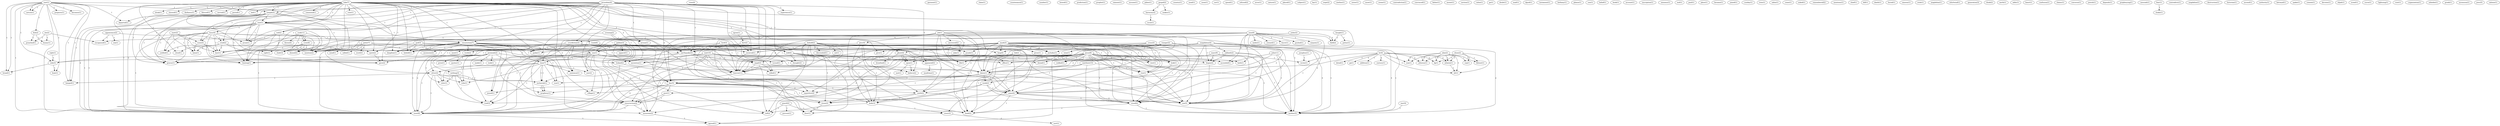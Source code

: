 digraph G {
  cast [ label="cast(1)" ];
  fish [ label="fish(2)" ];
  prepares [ label="prepares(1)" ];
  temple [ label="temple(3)" ];
  becomes [ label="becomes(1)" ];
  side [ label="side(3)" ];
  boat [ label="boat(1)" ];
  departed [ label="departed(1)" ];
  silver [ label="silver(2)" ];
  bread [ label="bread(1)" ];
  hanged [ label="hanged(1)" ];
  netson [ label="netson(1)" ];
  went [ label="went(8)" ];
  crew [ label="crew(4)" ];
  luke [ label="luke(7)" ];
  commend [ label="commend(1)" ];
  rose [ label="rose(1)" ];
  rent [ label="rent(1)" ];
  drink [ label="drink(1)" ];
  ghost [ label="ghost(4)" ];
  resurection [ label="resurection(7)" ];
  showed [ label="showed(1)" ];
  cried [ label="cried(2)" ];
  darkness [ label="darkness(1)" ];
  give [ label="give(1)" ];
  spirit [ label="spirit(2)" ];
  blessed [ label="blessed(1)" ];
  cloud [ label="cloud(1)" ];
  carried [ label="carried(1)" ];
  period [ label="period(1)" ];
  day [ label="day(5)" ];
  veil [ label="veil(2)" ];
  voice [ label="voice(3)" ];
  rent [ label="rent(1)" ];
  led [ label="led(1)" ];
  sight [ label="sight(1)" ];
  jioned [ label="jioned(1)" ];
  earthquake [ label="earthquake(3)" ];
  king [ label="king(4)" ];
  gave [ label="gave(2)" ];
  kingdom [ label="kingdom(1)" ];
  beheld [ label="beheld(1)" ];
  village [ label="village(1)" ];
  spoke [ label="spoke(1)" ];
  recieved [ label="recieved(1)" ];
  heaven [ label="heaven(11)" ];
  includes [ label="includes(1)" ];
  mother [ label="mother(5)" ];
  mention [ label="mention(2)" ];
  garment [ label="garment(1)" ];
  cock [ label="cock(11)" ];
  thrice [ label="thrice(4)" ];
  crow [ label="crow(1)" ];
  crow [ label="crow(6)" ];
  shalt [ label="shalt(3)" ];
  denied [ label="denied(2)" ];
  hast [ label="hast(1)" ];
  claim [ label="claim(1)" ];
  countenance [ label="countenance(1)" ];
  number [ label="number(1)" ];
  bowed [ label="bowed(1)" ];
  josephus [ label="josephus(1)" ];
  wrote [ label="wrote(1)" ];
  agree [ label="agree(1)" ];
  fact [ label="fact(2)" ];
  prediction [ label="prediction(1)" ];
  prophet [ label="prophet(1)" ];
  raiment [ label="raiment(1)" ];
  assume [ label="assume(1)" ];
  pilate [ label="pilate(1)" ];
  gospel [ label="gospel(2)" ];
  harmony [ label="harmony(2)" ];
  makes [ label="makes(1)" ];
  country [ label="country(1)" ];
  hour [ label="hour(4)" ];
  arose [ label="arose(1)" ];
  graves [ label="graves(1)" ];
  beating [ label="beating(1)" ];
  appearance [ label="appearance(2)" ];
  tomb [ label="tomb(6)" ];
  recognised [ label="recognised(1)" ];
  sea [ label="sea(1)" ];
  meal [ label="meal(1)" ];
  issue [ label="issue(1)" ];
  noon [ label="noon(1)" ];
  cor [ label="cor(1)" ];
  spend [ label="spend(1)" ];
  refused [ label="refused(2)" ];
  vinegar [ label="vinegar(2)" ];
  wine [ label="wine(1)" ];
  stood [ label="stood(4)" ];
  head [ label="head(2)" ];
  error [ label="error(1)" ];
  evening [ label="evening(2)" ];
  arrose [ label="arrose(1)" ];
  opon [ label="opon(1)" ];
  believe [ label="believe(2)" ];
  breathed [ label="breathed(1)" ];
  opon [ label="opon(1)" ];
  honey [ label="honey(1)" ];
  preached [ label="preached(1)" ];
  yielded [ label="yielded(1)" ];
  lama [ label="lama(1)" ];
  sentence [ label="sentence(1)" ];
  nature [ label="nature(1)" ];
  placed [ label="placed(1)" ];
  subject [ label="subject(1)" ];
  lay [ label="lay(1)" ];
  dawn [ label="dawn(1)" ];
  week [ label="week(2)" ];
  sun [ label="sun(1)" ];
  sepulchre [ label="sepulchre(4)" ];
  came [ label="came(4)" ];
  see [ label="see(5)" ];
  wept [ label="wept(2)" ];
  behold [ label="behold(2)" ];
  sat [ label="sat(1)" ];
  one [ label="one(1)" ];
  seeth [ label="seeth(2)" ];
  descended [ label="descended(1)" ];
  stone [ label="stone(2)" ];
  body [ label="body(3)" ];
  door [ label="door(1)" ];
  angel [ label="angel(3)" ];
  rolled [ label="rolled(1)" ];
  rawlins [ label="rawlins(1)" ];
  sister [ label="sister(1)" ];
  snow [ label="snow(1)" ];
  jeruselem [ label="jeruselem(1)" ];
  experience [ label="experience(1)" ];
  crucifiction [ label="crucifiction(3)" ];
  told [ label="told(4)" ];
  thought [ label="thought(2)" ];
  appeared [ label="appeared(3)" ];
  swear [ label="swear(1)" ];
  contradiction [ label="contradiction(1)" ];
  cross [ label="cross(3)" ];
  joh [ label="joh(2)" ];
  pass [ label="pass(4)" ];
  answered [ label="answered(2)" ];
  sake [ label="sake(1)" ];
  life [ label="life(1)" ];
  convinced [ label="convinced(1)" ];
  right [ label="right(1)" ];
  father [ label="father(1)" ];
  anoint [ label="anoint(1)" ];
  assension [ label="assension(2)" ];
  truth [ label="truth(2)" ];
  resurrection [ label="resurrection(2)" ];
  mountain [ label="mountain(2)" ];
  ascention [ label="ascention(1)" ];
  dawn [ label="dawn(1)" ];
  section [ label="section(1)" ];
  value [ label="value(1)" ];
  go [ label="go(1)" ];
  doubt [ label="doubt(1)" ];
  mail [ label="mail(1)" ];
  alan [ label="alan(2)" ];
  atheism [ label="atheism(1)" ];
  com [ label="com(1)" ];
  org [ label="org(1)" ];
  fidonet [ label="fidonet(1)" ];
  dg [ label="dg(1)" ];
  atlanta [ label="atlanta(1)" ];
  alt [ label="alt(1)" ];
  dgsid [ label="dgsid(1)" ];
  testament [ label="testament(1)" ];
  meet [ label="meet(1)" ];
  tell [ label="tell(2)" ];
  bethany [ label="bethany(1)" ];
  matt [ label="matt(2)" ];
  please [ label="please(1)" ];
  jeremiah [ label="jeremiah(2)" ];
  took [ label="took(1)" ];
  nothing [ label="nothing(3)" ];
  price [ label="price(1)" ];
  time [ label="time(7)" ];
  quotes [ label="quotes(1)" ];
  made [ label="made(1)" ];
  color [ label="color(1)" ];
  robe [ label="robe(1)" ];
  trial [ label="trial(3)" ];
  prophesy [ label="prophesy(1)" ];
  ate [ label="ate(2)" ];
  son [ label="son(1)" ];
  belief [ label="belief(1)" ];
  book [ label="book(1)" ];
  account [ label="account(1)" ];
  post [ label="post(1)" ];
  olsen [ label="olsen(2)" ];
  inscription [ label="inscription(1)" ];
  emmaus [ label="emmaus(1)" ];
  end [ label="end(1)" ];
  paul [ label="paul(1)" ];
  place [ label="place(1)" ];
  became [ label="became(1)" ];
  joined [ label="joined(1)" ];
  sunday [ label="sunday(1)" ];
  treis [ label="treis(1)" ];
  man [ label="man(6)" ];
  midst [ label="midst(1)" ];
  reward [ label="reward(1)" ];
  burst [ label="burst(1)" ];
  gushed [ label="gushed(1)" ];
  iniquity [ label="iniquity(1)" ];
  field [ label="field(2)" ];
  hath [ label="hath(1)" ];
  ascended [ label="ascended(1)" ];
  guard [ label="guard(2)" ];
  prevent [ label="prevent(1)" ];
  story [ label="story(3)" ];
  sabin [ label="sabin(1)" ];
  come [ label="come(1)" ];
  asked [ label="asked(1)" ];
  remembered [ label="remembered(2)" ];
  mentions [ label="mentions(1)" ];
  post [ label="post(1)" ];
  chief [ label="chief(1)" ];
  bill [ label="bill(1)" ];
  death [ label="death(1)" ];
  burial [ label="burial(1)" ];
  br [ label="br(4)" ];
  detail [ label="detail(1)" ];
  ga [ label="ga(1)" ];
  addition [ label="addition(1)" ];
  century [ label="century(1)" ];
  galilee [ label="galilee(3)" ];
  apparel [ label="apparel(1)" ];
  looked [ label="looked(2)" ];
  office [ label="office(1)" ];
  saw [ label="saw(2)" ];
  bought [ label="bought(1)" ];
  potter [ label="potter(1)" ];
  emeras [ label="emeras(1)" ];
  stole [ label="stole(1)" ];
  magdeline [ label="magdeline(1)" ];
  whirlwind [ label="whirlwind(1)" ];
  purple [ label="purple(1)" ];
  magdalene [ label="magdalene(4)" ];
  sabbath [ label="sabbath(2)" ];
  began [ label="began(2)" ];
  rest [ label="rest(1)" ];
  peter [ label="peter(7)" ];
  word [ label="word(3)" ];
  turned [ label="turned(1)" ];
  mind [ label="mind(1)" ];
  called [ label="called(1)" ];
  denial [ label="denial(1)" ];
  zechariah [ label="zechariah(1)" ];
  zechariah [ label="zechariah(1)" ];
  generation [ label="generation(3)" ];
  think [ label="think(2)" ];
  luk [ label="luk(2)" ];
  earth [ label="earth(1)" ];
  adds [ label="adds(1)" ];
  heart [ label="heart(1)" ];
  confusion [ label="confusion(1)" ];
  claims [ label="claims(1)" ];
  converse [ label="converse(1)" ];
  lord [ label="lord(3)" ];
  met [ label="met(1)" ];
  jewish [ label="jewish(1)" ];
  depends [ label="depends(1)" ];
  god [ label="god(3)" ];
  prophesying [ label="prophesying(1)" ];
  mark [ label="mark(9)" ];
  gives [ label="gives(1)" ];
  look [ label="look(1)" ];
  walked [ label="walked(1)" ];
  rise [ label="rise(1)" ];
  messiah [ label="messiah(1)" ];
  fear [ label="fear(1)" ];
  shake [ label="shake(1)" ];
  contradicts [ label="contradicts(1)" ];
  magdaline [ label="magdaline(1)" ];
  cast [ label="cast(1)" ];
  destruction [ label="destruction(1)" ];
  historian [ label="historian(1)" ];
  ascend [ label="ascend(1)" ];
  authority [ label="authority(1)" ];
  betrayal [ label="betrayal(1)" ];
  spake [ label="spake(1)" ];
  comein [ label="comein(1)" ];
  devotes [ label="devotes(1)" ];
  elijah [ label="elijah(1)" ];
  mealtime [ label="mealtime(1)" ];
  israel [ label="israel(1)" ];
  curse [ label="curse(1)" ];
  sort [ label="sort(1)" ];
  lightning [ label="lightning(1)" ];
  visit [ label="visit(1)" ];
  mark [ label="mark(3)" ];
  organization [ label="organization(1)" ];
  zebedee [ label="zebedee(1)" ];
  greek [ label="greek(1)" ];
  ascension [ label="ascension(1)" ];
  judas [ label="judas(2)" ];
  mat [ label="mat(10)" ];
  joh [ label="joh(1)" ];
  jeruselem [ label="jeruselem(4)" ];
  jesus [ label="jesus(28)" ];
  agreed [ label="agreed(1)" ];
  mary [ label="mary(9)" ];
  jesus [ label="jesus(8)" ];
  mar [ label="mar(4)" ];
  matthew [ label="matthew(15)" ];
  jews [ label="jews(5)" ];
  salome [ label="salome(1)" ];
  john [ label="john(11)" ];
  cast -> fish [ label="1" ];
  cast -> prepares [ label="1" ];
  cast -> temple [ label="1" ];
  cast -> becomes [ label="1" ];
  cast -> side [ label="1" ];
  cast -> boat [ label="1" ];
  cast -> departed [ label="1" ];
  cast -> silver [ label="1" ];
  cast -> bread [ label="1" ];
  cast -> hanged [ label="1" ];
  cast -> netson [ label="1" ];
  cast -> went [ label="1" ];
  luke -> commend [ label="1" ];
  luke -> rose [ label="1" ];
  luke -> rent [ label="1" ];
  luke -> drink [ label="1" ];
  luke -> ghost [ label="1" ];
  luke -> resurection [ label="1" ];
  luke -> showed [ label="1" ];
  luke -> temple [ label="1" ];
  luke -> cried [ label="1" ];
  luke -> darkness [ label="1" ];
  luke -> give [ label="1" ];
  luke -> spirit [ label="1" ];
  luke -> blessed [ label="1" ];
  luke -> cloud [ label="1" ];
  luke -> carried [ label="1" ];
  luke -> period [ label="1" ];
  luke -> day [ label="1" ];
  luke -> veil [ label="1" ];
  luke -> voice [ label="1" ];
  luke -> rent [ label="1" ];
  luke -> led [ label="1" ];
  luke -> sight [ label="1" ];
  luke -> jioned [ label="1" ];
  luke -> earthquake [ label="1" ];
  luke -> king [ label="1" ];
  luke -> gave [ label="1" ];
  luke -> kingdom [ label="1" ];
  luke -> beheld [ label="1" ];
  luke -> village [ label="1" ];
  luke -> spoke [ label="1" ];
  luke -> recieved [ label="1" ];
  luke -> heaven [ label="1" ];
  luke -> includes [ label="1" ];
  luke -> went [ label="1" ];
  luke -> mother [ label="1" ];
  luke -> mention [ label="1" ];
  cock -> thrice [ label="4" ];
  cock -> crow [ label="7" ];
  cock -> crow [ label="7" ];
  cock -> shalt [ label="3" ];
  cock -> denied [ label="1" ];
  cock -> hast [ label="1" ];
  josephus -> wrote [ label="1" ];
  agree -> fact [ label="1" ];
  gospel -> harmony [ label="1" ];
  gospel -> makes [ label="1" ];
  rent -> hour [ label="1" ];
  rent -> resurection [ label="1" ];
  rent -> arose [ label="1" ];
  rent -> graves [ label="1" ];
  rent -> beating [ label="1" ];
  rent -> went [ label="1" ];
  rent -> mention [ label="1" ];
  appearance -> tomb [ label="1" ];
  appearance -> recognised [ label="1" ];
  appearance -> sea [ label="1" ];
  harmony -> issue [ label="1" ];
  vinegar -> ghost [ label="1" ];
  vinegar -> wine [ label="1" ];
  vinegar -> stood [ label="1" ];
  vinegar -> gave [ label="1" ];
  vinegar -> head [ label="1" ];
  vinegar -> mother [ label="1" ];
  evening -> arrose [ label="1" ];
  evening -> recognised [ label="1" ];
  evening -> day [ label="1" ];
  ghost -> opon [ label="1" ];
  ghost -> believe [ label="1" ];
  ghost -> breathed [ label="1" ];
  ghost -> opon [ label="1" ];
  fish -> honey [ label="1" ];
  fish -> preached [ label="1" ];
  hour -> resurection [ label="1" ];
  hour -> cried [ label="1" ];
  hour -> yielded [ label="1" ];
  hour -> voice [ label="1" ];
  hour -> arose [ label="1" ];
  hour -> lama [ label="1" ];
  hour -> sentence [ label="2" ];
  hour -> hast [ label="1" ];
  hour -> graves [ label="1" ];
  hour -> beating [ label="1" ];
  hour -> went [ label="1" ];
  dawn -> week [ label="1" ];
  dawn -> day [ label="1" ];
  dawn -> sun [ label="1" ];
  dawn -> sepulchre [ label="1" ];
  dawn -> came [ label="1" ];
  dawn -> see [ label="1" ];
  behold -> sat [ label="1" ];
  behold -> one [ label="1" ];
  behold -> seeth [ label="1" ];
  behold -> descended [ label="1" ];
  behold -> stone [ label="1" ];
  behold -> body [ label="1" ];
  behold -> earthquake [ label="1" ];
  behold -> door [ label="1" ];
  behold -> angel [ label="1" ];
  behold -> rolled [ label="1" ];
  behold -> stood [ label="1" ];
  behold -> head [ label="1" ];
  behold -> heaven [ label="1" ];
  jeruselem -> resurection [ label="1" ];
  jeruselem -> experience [ label="1" ];
  jeruselem -> temple [ label="1" ];
  jeruselem -> spirit [ label="1" ];
  jeruselem -> arrose [ label="1" ];
  jeruselem -> day [ label="2" ];
  jeruselem -> veil [ label="1" ];
  jeruselem -> arose [ label="1" ];
  jeruselem -> rent [ label="1" ];
  jeruselem -> crucifiction [ label="1" ];
  jeruselem -> told [ label="1" ];
  jeruselem -> thought [ label="1" ];
  jeruselem -> jioned [ label="1" ];
  jeruselem -> earthquake [ label="1" ];
  jeruselem -> appeared [ label="2" ];
  jeruselem -> graves [ label="1" ];
  jeruselem -> beating [ label="1" ];
  jeruselem -> village [ label="1" ];
  jeruselem -> recieved [ label="1" ];
  jeruselem -> heaven [ label="1" ];
  jeruselem -> went [ label="2" ];
  cross -> give [ label="1" ];
  cross -> wine [ label="1" ];
  cross -> king [ label="1" ];
  cross -> stood [ label="1" ];
  cross -> mother [ label="1" ];
  joh -> week [ label="1" ];
  joh -> pass [ label="1" ];
  joh -> answered [ label="1" ];
  joh -> day [ label="1" ];
  joh -> one [ label="1" ];
  joh -> seeth [ label="2" ];
  joh -> stone [ label="1" ];
  joh -> sake [ label="1" ];
  joh -> body [ label="1" ];
  joh -> denied [ label="1" ];
  joh -> sepulchre [ label="1" ];
  joh -> came [ label="1" ];
  joh -> stood [ label="1" ];
  joh -> head [ label="1" ];
  joh -> life [ label="1" ];
  right -> side [ label="1" ];
  resurection -> cloud [ label="1" ];
  resurection -> one [ label="1" ];
  resurection -> assension [ label="1" ];
  resurection -> sight [ label="1" ];
  resurection -> sun [ label="1" ];
  resurection -> truth [ label="1" ];
  resurection -> kingdom [ label="1" ];
  resurection -> beheld [ label="1" ];
  resurection -> spoke [ label="1" ];
  resurection -> resurrection [ label="1" ];
  resurection -> recieved [ label="1" ];
  resurection -> mountain [ label="1" ];
  resurection -> went [ label="1" ];
  resurection -> ascention [ label="1" ];
  resurection -> dawn [ label="1" ];
  crow -> shalt [ label="3" ];
  crow -> denied [ label="1" ];
  crow -> hast [ label="1" ];
  week -> seeth [ label="1" ];
  week -> stone [ label="1" ];
  week -> came [ label="1" ];
  week -> see [ label="1" ];
  temple -> arose [ label="1" ];
  temple -> rent [ label="2" ];
  temple -> departed [ label="1" ];
  temple -> earthquake [ label="2" ];
  temple -> graves [ label="1" ];
  temple -> hanged [ label="1" ];
  temple -> beating [ label="1" ];
  temple -> went [ label="2" ];
  temple -> mention [ label="1" ];
  alan -> atheism [ label="1" ];
  alan -> com [ label="1" ];
  alan -> org [ label="1" ];
  alan -> fidonet [ label="1" ];
  alan -> dg [ label="1" ];
  alan -> atlanta [ label="1" ];
  alan -> alt [ label="1" ];
  cried -> spirit [ label="1" ];
  cried -> yielded [ label="2" ];
  cried -> lama [ label="2" ];
  cried -> hast [ label="2" ];
  cried -> gave [ label="1" ];
  tomb -> meet [ label="1" ];
  tomb -> told [ label="1" ];
  tomb -> tell [ label="1" ];
  matt -> yielded [ label="1" ];
  matt -> voice [ label="1" ];
  matt -> lama [ label="1" ];
  matt -> hast [ label="1" ];
  spirit -> gave [ label="1" ];
  jeremiah -> took [ label="1" ];
  jeremiah -> nothing [ label="1" ];
  jeremiah -> price [ label="1" ];
  jeremiah -> time [ label="1" ];
  jeremiah -> quotes [ label="1" ];
  jeremiah -> silver [ label="1" ];
  jeremiah -> made [ label="1" ];
  jeremiah -> color [ label="1" ];
  jeremiah -> robe [ label="1" ];
  jeremiah -> trial [ label="1" ];
  jeremiah -> prophesy [ label="1" ];
  ate -> recognised [ label="1" ];
  ate -> honey [ label="1" ];
  ate -> preached [ label="1" ];
  post -> resurrection [ label="1" ];
  olsen -> atheism [ label="1" ];
  olsen -> com [ label="1" ];
  olsen -> org [ label="1" ];
  olsen -> fidonet [ label="1" ];
  olsen -> dg [ label="1" ];
  olsen -> atlanta [ label="1" ];
  olsen -> alt [ label="1" ];
  nothing -> color [ label="1" ];
  nothing -> robe [ label="1" ];
  nothing -> trial [ label="1" ];
  man -> midst [ label="1" ];
  man -> reward [ label="1" ];
  man -> crucifiction [ label="2" ];
  man -> side [ label="1" ];
  man -> burst [ label="1" ];
  man -> gushed [ label="1" ];
  man -> came [ label="2" ];
  man -> trial [ label="2" ];
  man -> iniquity [ label="1" ];
  man -> field [ label="1" ];
  man -> heaven [ label="2" ];
  man -> hath [ label="2" ];
  man -> see [ label="2" ];
  man -> ascended [ label="2" ];
  pass -> one [ label="1" ];
  pass -> seeth [ label="1" ];
  pass -> body [ label="1" ];
  pass -> stood [ label="1" ];
  pass -> head [ label="1" ];
  guard -> prevent [ label="1" ];
  guard -> story [ label="1" ];
  guard -> tell [ label="1" ];
  answered -> sake [ label="1" ];
  answered -> life [ label="1" ];
  day -> seeth [ label="1" ];
  day -> stone [ label="1" ];
  day -> post [ label="1" ];
  day -> jioned [ label="1" ];
  day -> sepulchre [ label="2" ];
  day -> came [ label="1" ];
  day -> village [ label="1" ];
  day -> resurrection [ label="1" ];
  day -> see [ label="1" ];
  veil -> arose [ label="1" ];
  veil -> graves [ label="1" ];
  veil -> beating [ label="1" ];
  veil -> went [ label="1" ];
  veil -> mention [ label="1" ];
  voice -> lama [ label="2" ];
  voice -> hast [ label="2" ];
  voice -> gave [ label="1" ];
  crow -> shalt [ label="3" ];
  crow -> denied [ label="1" ];
  crow -> hast [ label="1" ];
  br -> atheism [ label="2" ];
  br -> com [ label="2" ];
  br -> post [ label="1" ];
  br -> detail [ label="1" ];
  br -> ga [ label="3" ];
  br -> addition [ label="1" ];
  br -> dg [ label="2" ];
  br -> atlanta [ label="2" ];
  br -> wrote [ label="1" ];
  br -> century [ label="2" ];
  br -> alt [ label="2" ];
  galilee -> one [ label="1" ];
  galilee -> told [ label="1" ];
  galilee -> apparel [ label="1" ];
  galilee -> angel [ label="1" ];
  galilee -> stood [ label="1" ];
  galilee -> tell [ label="1" ];
  galilee -> looked [ label="1" ];
  galilee -> resurrection [ label="1" ];
  galilee -> heaven [ label="1" ];
  galilee -> mountain [ label="1" ];
  galilee -> went [ label="2" ];
  galilee -> ascention [ label="1" ];
  galilee -> office [ label="1" ];
  one -> time [ label="1" ];
  one -> side [ label="1" ];
  one -> body [ label="1" ];
  one -> saw [ label="1" ];
  one -> head [ label="1" ];
  one -> resurrection [ label="1" ];
  one -> mountain [ label="1" ];
  one -> went [ label="1" ];
  bought -> potter [ label="1" ];
  bought -> field [ label="1" ];
  rent -> graves [ label="1" ];
  rent -> beating [ label="1" ];
  rent -> went [ label="1" ];
  rent -> mention [ label="1" ];
  crucifiction -> time [ label="1" ];
  crucifiction -> sentence [ label="1" ];
  crucifiction -> earthquake [ label="1" ];
  crucifiction -> purple [ label="1" ];
  crucifiction -> graves [ label="1" ];
  crucifiction -> beating [ label="1" ];
  crucifiction -> went [ label="1" ];
  seeth -> stone [ label="1" ];
  seeth -> body [ label="1" ];
  seeth -> head [ label="1" ];
  magdalene -> stone [ label="1" ];
  magdalene -> sepulchre [ label="2" ];
  magdalene -> came [ label="1" ];
  magdalene -> stood [ label="1" ];
  magdalene -> sabbath [ label="2" ];
  magdalene -> began [ label="1" ];
  magdalene -> see [ label="1" ];
  magdalene -> mother [ label="2" ];
  magdalene -> dawn [ label="1" ];
  told -> thought [ label="1" ];
  told -> believe [ label="1" ];
  told -> appeared [ label="1" ];
  told -> tell [ label="2" ];
  told -> rest [ label="1" ];
  peter -> word [ label="3" ];
  peter -> shalt [ label="3" ];
  peter -> turned [ label="1" ];
  peter -> denied [ label="1" ];
  peter -> mind [ label="1" ];
  peter -> called [ label="1" ];
  peter -> looked [ label="1" ];
  peter -> denial [ label="1" ];
  time -> sentence [ label="1" ];
  time -> silver [ label="1" ];
  time -> saw [ label="1" ];
  time -> sun [ label="1" ];
  time -> color [ label="1" ];
  time -> robe [ label="1" ];
  time -> trial [ label="1" ];
  time -> zechariah [ label="1" ];
  time -> zechariah [ label="1" ];
  time -> dawn [ label="1" ];
  side -> boat [ label="1" ];
  side -> bread [ label="1" ];
  luk -> turned [ label="1" ];
  luk -> body [ label="1" ];
  luk -> came [ label="1" ];
  luk -> stood [ label="1" ];
  luk -> head [ label="1" ];
  luk -> looked [ label="1" ];
  stone -> door [ label="1" ];
  post -> resurrection [ label="1" ];
  body -> story [ label="1" ];
  body -> tell [ label="1" ];
  lord -> earthquake [ label="1" ];
  lord -> door [ label="1" ];
  lord -> angel [ label="1" ];
  lord -> rolled [ label="1" ];
  lord -> came [ label="1" ];
  lord -> looked [ label="1" ];
  lord -> heaven [ label="1" ];
  opon -> believe [ label="1" ];
  opon -> met [ label="1" ];
  earthquake -> door [ label="1" ];
  earthquake -> angel [ label="1" ];
  earthquake -> rolled [ label="1" ];
  earthquake -> came [ label="1" ];
  earthquake -> graves [ label="1" ];
  earthquake -> beating [ label="1" ];
  earthquake -> heaven [ label="1" ];
  earthquake -> went [ label="1" ];
  silver -> color [ label="1" ];
  silver -> robe [ label="1" ];
  silver -> trial [ label="1" ];
  silver -> zechariah [ label="1" ];
  silver -> hanged [ label="1" ];
  silver -> zechariah [ label="1" ];
  silver -> went [ label="1" ];
  god -> hast [ label="2" ];
  god -> kingdom [ label="1" ];
  god -> beheld [ label="1" ];
  god -> spoke [ label="1" ];
  god -> recieved [ label="1" ];
  mark -> purple [ label="1" ];
  mark -> king [ label="1" ];
  mark -> stood [ label="1" ];
  mark -> gives [ label="1" ];
  mark -> kingdom [ label="1" ];
  mark -> beheld [ label="1" ];
  mark -> rest [ label="1" ];
  mark -> spoke [ label="1" ];
  mark -> recieved [ label="2" ];
  mark -> heaven [ label="1" ];
  mark -> includes [ label="2" ];
  mark -> look [ label="1" ];
  mark -> walked [ label="1" ];
  mark -> rise [ label="1" ];
  mark -> mother [ label="3" ];
  mark -> mention [ label="1" ];
  mark -> dawn [ label="1" ];
  angel -> rolled [ label="1" ];
  angel -> came [ label="1" ];
  angel -> tell [ label="1" ];
  angel -> heaven [ label="1" ];
  fear -> shake [ label="1" ];
  fact -> truth [ label="1" ];
  fact -> story [ label="1" ];
  cast -> bread [ label="1" ];
  cast -> hanged [ label="1" ];
  cast -> netson [ label="1" ];
  cast -> went [ label="1" ];
  came -> trial [ label="1" ];
  came -> stood [ label="1" ];
  came -> head [ label="1" ];
  came -> see [ label="2" ];
  stood -> head [ label="1" ];
  stood -> mother [ label="1" ];
  zechariah -> prophesy [ label="1" ];
  appeared -> mealtime [ label="1" ];
  story -> sort [ label="1" ];
  atlanta -> alt [ label="1" ];
  mark -> rest [ label="1" ];
  mark -> spoke [ label="1" ];
  mark -> recieved [ label="2" ];
  mark -> heaven [ label="1" ];
  mark -> includes [ label="2" ];
  mark -> look [ label="1" ];
  mark -> walked [ label="1" ];
  mark -> rise [ label="1" ];
  mark -> mother [ label="3" ];
  mark -> mention [ label="1" ];
  mark -> dawn [ label="1" ];
  looked -> heaven [ label="1" ];
  looked -> went [ label="1" ];
  sabbath -> began [ label="1" ];
  sabbath -> see [ label="1" ];
  sabbath -> mother [ label="1" ];
  sabbath -> dawn [ label="1" ];
  judas -> field [ label="2" ];
  judas -> went [ label="1" ];
  mat -> resurrection [ label="1" ];
  mat -> zechariah [ label="1" ];
  mat -> heaven [ label="1" ];
  mat -> mountain [ label="1" ];
  mat -> went [ label="1" ];
  mat -> ascention [ label="1" ];
  mat -> office [ label="1" ];
  mat -> began [ label="2" ];
  mat -> see [ label="1" ];
  mat -> dawn [ label="1" ];
  joh -> life [ label="1" ];
  resurrection -> mountain [ label="1" ];
  resurrection -> went [ label="1" ];
  recieved -> heaven [ label="1" ];
  jeruselem -> heaven [ label="1" ];
  jeruselem -> went [ label="2" ];
  zechariah -> prophesy [ label="1" ];
  heaven -> went [ label="4" ];
  heaven -> see [ label="2" ];
  jesus -> opon [ label="1" ];
  jesus -> mountain [ label="2" ];
  jesus -> went [ label="5" ];
  jesus -> wrote [ label="1" ];
  jesus -> ascention [ label="1" ];
  jesus -> hath [ label="1" ];
  jesus -> look [ label="1" ];
  jesus -> office [ label="1" ];
  jesus -> walked [ label="1" ];
  jesus -> rise [ label="1" ];
  jesus -> see [ label="1" ];
  jesus -> ascended [ label="1" ];
  jesus -> mother [ label="1" ];
  jesus -> denial [ label="1" ];
  jesus -> agreed [ label="1" ];
  jesus -> life [ label="1" ];
  mountain -> agreed [ label="1" ];
  went -> agreed [ label="1" ];
  mary -> began [ label="2" ];
  mary -> see [ label="2" ];
  mary -> mother [ label="7" ];
  mary -> dawn [ label="2" ];
  look -> rise [ label="1" ];
  jesus -> office [ label="1" ];
  jesus -> walked [ label="1" ];
  jesus -> rise [ label="1" ];
  jesus -> see [ label="1" ];
  jesus -> ascended [ label="1" ];
  jesus -> mother [ label="1" ];
  jesus -> denial [ label="1" ];
  jesus -> agreed [ label="1" ];
  jesus -> life [ label="1" ];
  mar -> mother [ label="1" ];
  matthew -> rise [ label="1" ];
  matthew -> mother [ label="2" ];
  matthew -> prophesy [ label="1" ];
  matthew -> dawn [ label="1" ];
  john -> see [ label="1" ];
  john -> ascended [ label="1" ];
  john -> mother [ label="1" ];
  john -> dawn [ label="1" ];
  began -> see [ label="1" ];
  began -> dawn [ label="1" ];
}
